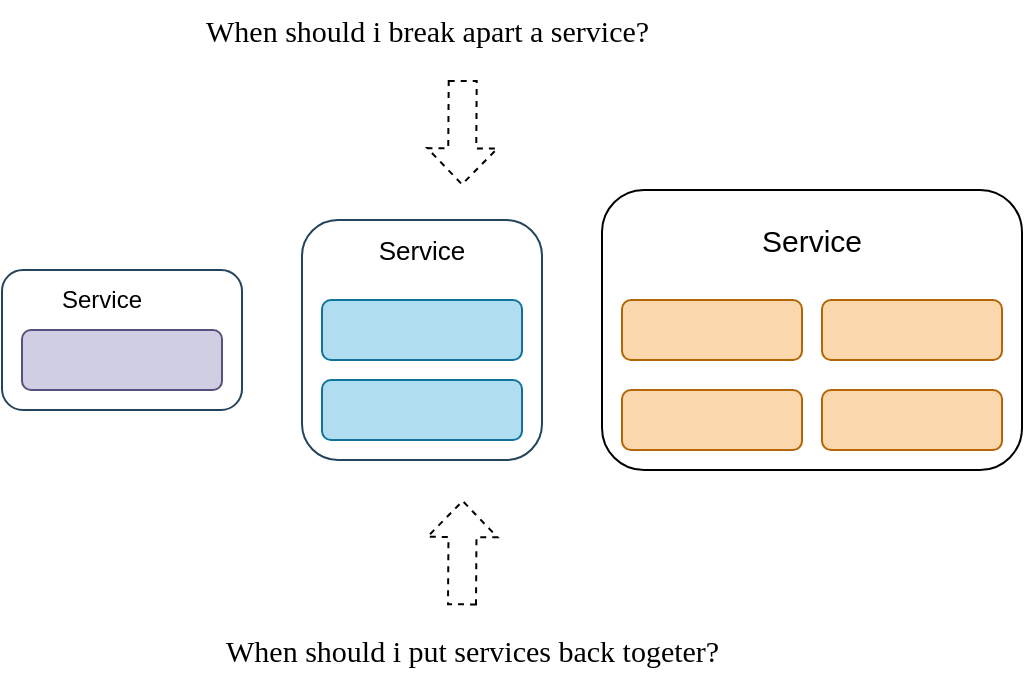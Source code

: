 <mxfile version="21.1.5" type="github">
  <diagram name="Page-1" id="zxt1cYOLVDK_c5PfSp7U">
    <mxGraphModel dx="794" dy="373" grid="1" gridSize="10" guides="1" tooltips="1" connect="1" arrows="1" fold="1" page="1" pageScale="1" pageWidth="850" pageHeight="1100" math="0" shadow="0">
      <root>
        <mxCell id="0" />
        <mxCell id="1" parent="0" />
        <mxCell id="74EbwkJGBuqtV74hHfCr-2" value="" style="rounded=1;whiteSpace=wrap;html=1;fillColor=none;strokeColor=#23445d;" vertex="1" parent="1">
          <mxGeometry x="210" y="145" width="120" height="70" as="geometry" />
        </mxCell>
        <mxCell id="74EbwkJGBuqtV74hHfCr-3" value="Service" style="text;html=1;strokeColor=none;fillColor=none;align=center;verticalAlign=middle;whiteSpace=wrap;rounded=0;" vertex="1" parent="1">
          <mxGeometry x="230" y="145" width="60" height="30" as="geometry" />
        </mxCell>
        <mxCell id="74EbwkJGBuqtV74hHfCr-7" value="" style="rounded=1;whiteSpace=wrap;html=1;fillColor=none;strokeColor=#23445d;" vertex="1" parent="1">
          <mxGeometry x="360" y="120" width="120" height="120" as="geometry" />
        </mxCell>
        <mxCell id="74EbwkJGBuqtV74hHfCr-8" value="" style="rounded=1;whiteSpace=wrap;html=1;fillColor=#b1ddf0;strokeColor=#10739e;" vertex="1" parent="1">
          <mxGeometry x="370" y="160" width="100" height="30" as="geometry" />
        </mxCell>
        <mxCell id="74EbwkJGBuqtV74hHfCr-9" value="" style="rounded=1;whiteSpace=wrap;html=1;fillColor=#b1ddf0;strokeColor=#10739e;" vertex="1" parent="1">
          <mxGeometry x="370" y="200" width="100" height="30" as="geometry" />
        </mxCell>
        <mxCell id="74EbwkJGBuqtV74hHfCr-10" value="&lt;font style=&quot;font-size: 13px;&quot;&gt;Service&lt;/font&gt;" style="text;html=1;strokeColor=none;fillColor=none;align=center;verticalAlign=middle;whiteSpace=wrap;rounded=0;" vertex="1" parent="1">
          <mxGeometry x="390" y="120" width="60" height="30" as="geometry" />
        </mxCell>
        <mxCell id="74EbwkJGBuqtV74hHfCr-12" value="" style="rounded=1;whiteSpace=wrap;html=1;" vertex="1" parent="1">
          <mxGeometry x="510" y="105" width="210" height="140" as="geometry" />
        </mxCell>
        <mxCell id="74EbwkJGBuqtV74hHfCr-13" value="" style="rounded=1;whiteSpace=wrap;html=1;fillColor=#fad7ac;strokeColor=#b46504;" vertex="1" parent="1">
          <mxGeometry x="520" y="160" width="90" height="30" as="geometry" />
        </mxCell>
        <mxCell id="74EbwkJGBuqtV74hHfCr-14" value="" style="rounded=1;whiteSpace=wrap;html=1;fillColor=#fad7ac;strokeColor=#b46504;" vertex="1" parent="1">
          <mxGeometry x="520" y="205" width="90" height="30" as="geometry" />
        </mxCell>
        <mxCell id="74EbwkJGBuqtV74hHfCr-16" value="" style="rounded=1;whiteSpace=wrap;html=1;fillColor=#fad7ac;strokeColor=#b46504;" vertex="1" parent="1">
          <mxGeometry x="620" y="160" width="90" height="30" as="geometry" />
        </mxCell>
        <mxCell id="74EbwkJGBuqtV74hHfCr-17" value="" style="rounded=1;whiteSpace=wrap;html=1;fillColor=#fad7ac;strokeColor=#b46504;" vertex="1" parent="1">
          <mxGeometry x="620" y="205" width="90" height="30" as="geometry" />
        </mxCell>
        <mxCell id="74EbwkJGBuqtV74hHfCr-18" value="&lt;font style=&quot;font-size: 15px;&quot;&gt;Service&lt;/font&gt;" style="text;html=1;strokeColor=none;fillColor=none;align=center;verticalAlign=middle;whiteSpace=wrap;rounded=0;" vertex="1" parent="1">
          <mxGeometry x="585" y="115" width="60" height="30" as="geometry" />
        </mxCell>
        <mxCell id="74EbwkJGBuqtV74hHfCr-19" value="" style="rounded=1;whiteSpace=wrap;html=1;fillColor=#d0cee2;strokeColor=#56517e;" vertex="1" parent="1">
          <mxGeometry x="220" y="175" width="100" height="30" as="geometry" />
        </mxCell>
        <mxCell id="74EbwkJGBuqtV74hHfCr-21" value="&lt;font style=&quot;font-size: 15px;&quot; face=&quot;Comic Sans MS&quot;&gt;When should i break apart a service?&lt;/font&gt;" style="text;html=1;strokeColor=none;fillColor=none;align=left;verticalAlign=middle;whiteSpace=wrap;rounded=0;" vertex="1" parent="1">
          <mxGeometry x="310" y="10" width="270" height="30" as="geometry" />
        </mxCell>
        <mxCell id="74EbwkJGBuqtV74hHfCr-22" value="" style="shape=flexArrow;endArrow=classic;html=1;rounded=0;width=14;endSize=5.67;entryX=0.472;entryY=-0.061;entryDx=0;entryDy=0;entryPerimeter=0;fillColor=default;fillStyle=dots;dashed=1;" edge="1" parent="1">
          <mxGeometry width="50" height="50" relative="1" as="geometry">
            <mxPoint x="440.36" y="50" as="sourcePoint" />
            <mxPoint x="440.0" y="102.68" as="targetPoint" />
          </mxGeometry>
        </mxCell>
        <mxCell id="74EbwkJGBuqtV74hHfCr-25" value="&lt;font style=&quot;font-size: 15px;&quot; face=&quot;Comic Sans MS&quot;&gt;When should i put services back togeter?&lt;/font&gt;" style="text;html=1;strokeColor=none;fillColor=none;align=left;verticalAlign=middle;whiteSpace=wrap;rounded=0;" vertex="1" parent="1">
          <mxGeometry x="320" y="320" width="300" height="30" as="geometry" />
        </mxCell>
        <mxCell id="74EbwkJGBuqtV74hHfCr-26" value="" style="shape=flexArrow;endArrow=classic;html=1;rounded=0;width=14;endSize=5.67;entryX=0.472;entryY=-0.061;entryDx=0;entryDy=0;entryPerimeter=0;fillColor=default;fillStyle=dots;dashed=1;" edge="1" parent="1">
          <mxGeometry width="50" height="50" relative="1" as="geometry">
            <mxPoint x="440.0" y="312.68" as="sourcePoint" />
            <mxPoint x="440.36" y="260" as="targetPoint" />
          </mxGeometry>
        </mxCell>
      </root>
    </mxGraphModel>
  </diagram>
</mxfile>
